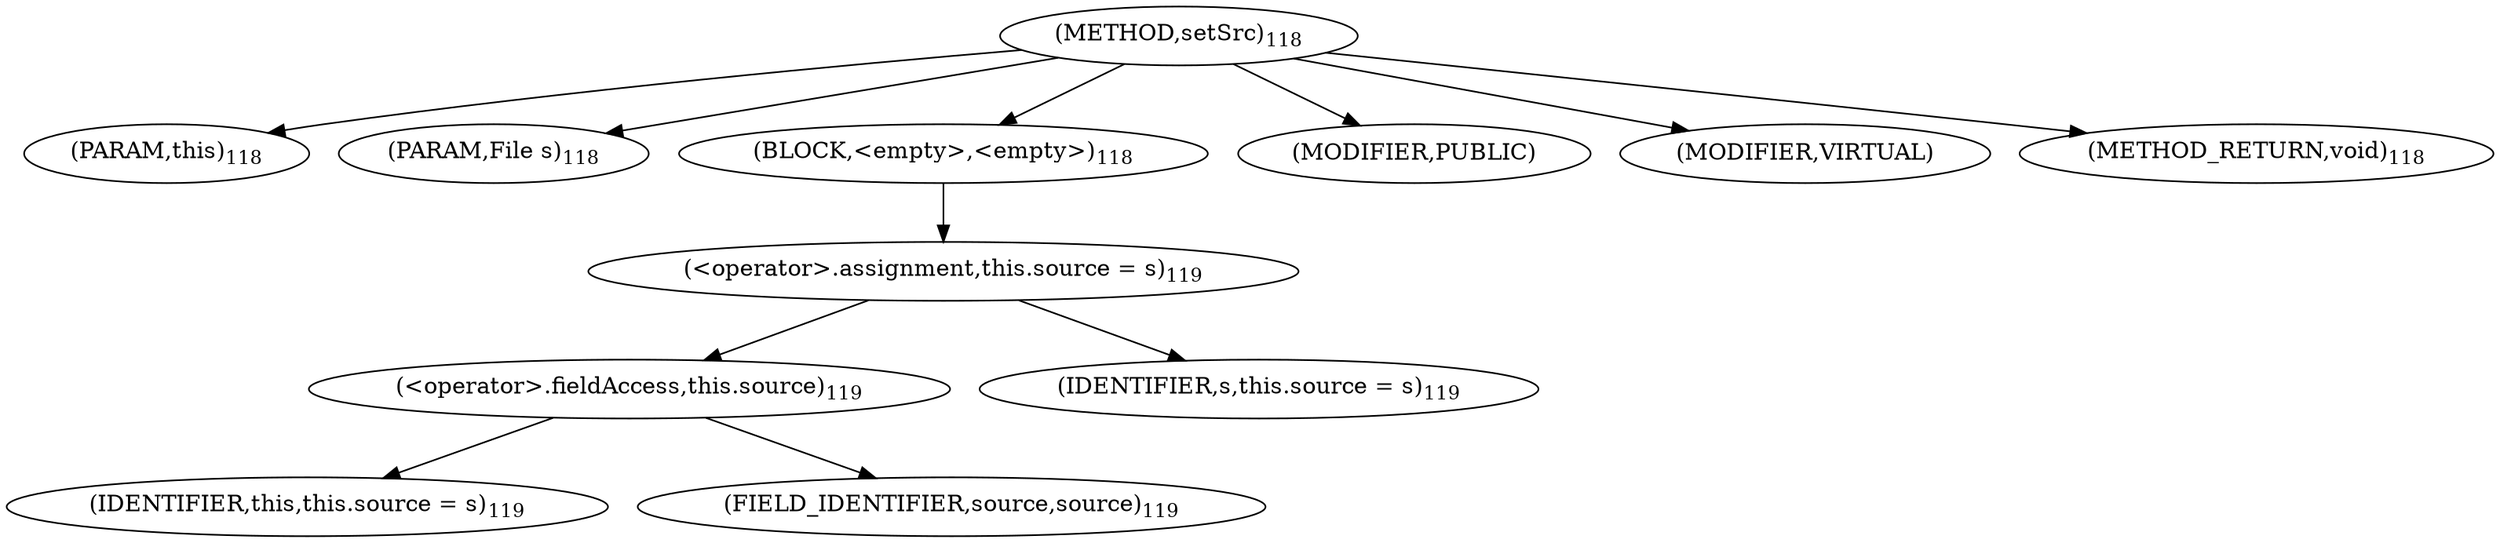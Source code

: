 digraph "setSrc" {  
"163" [label = <(METHOD,setSrc)<SUB>118</SUB>> ]
"12" [label = <(PARAM,this)<SUB>118</SUB>> ]
"164" [label = <(PARAM,File s)<SUB>118</SUB>> ]
"165" [label = <(BLOCK,&lt;empty&gt;,&lt;empty&gt;)<SUB>118</SUB>> ]
"166" [label = <(&lt;operator&gt;.assignment,this.source = s)<SUB>119</SUB>> ]
"167" [label = <(&lt;operator&gt;.fieldAccess,this.source)<SUB>119</SUB>> ]
"11" [label = <(IDENTIFIER,this,this.source = s)<SUB>119</SUB>> ]
"168" [label = <(FIELD_IDENTIFIER,source,source)<SUB>119</SUB>> ]
"169" [label = <(IDENTIFIER,s,this.source = s)<SUB>119</SUB>> ]
"170" [label = <(MODIFIER,PUBLIC)> ]
"171" [label = <(MODIFIER,VIRTUAL)> ]
"172" [label = <(METHOD_RETURN,void)<SUB>118</SUB>> ]
  "163" -> "12" 
  "163" -> "164" 
  "163" -> "165" 
  "163" -> "170" 
  "163" -> "171" 
  "163" -> "172" 
  "165" -> "166" 
  "166" -> "167" 
  "166" -> "169" 
  "167" -> "11" 
  "167" -> "168" 
}

